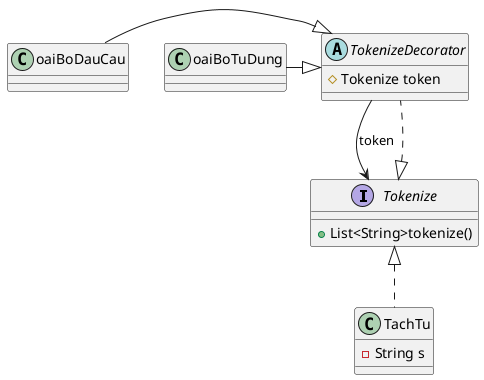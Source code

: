 @startuml
'https://plantuml.com/class-diagram

interface Tokenize{
    +List<String>tokenize()
}
class TachTu{
    -String s
}
class TokenizeDecorator{
    #Tokenize token
}
abstract class TokenizeDecorator
Tokenize <|..TachTu
Tokenize <|.. TokenizeDecorator
TokenizeDecorator<|--LoaiBoTuDung
TokenizeDecorator<|--LoaiBoDauCau
TokenizeDecorator --> Tokenize:token

@enduml